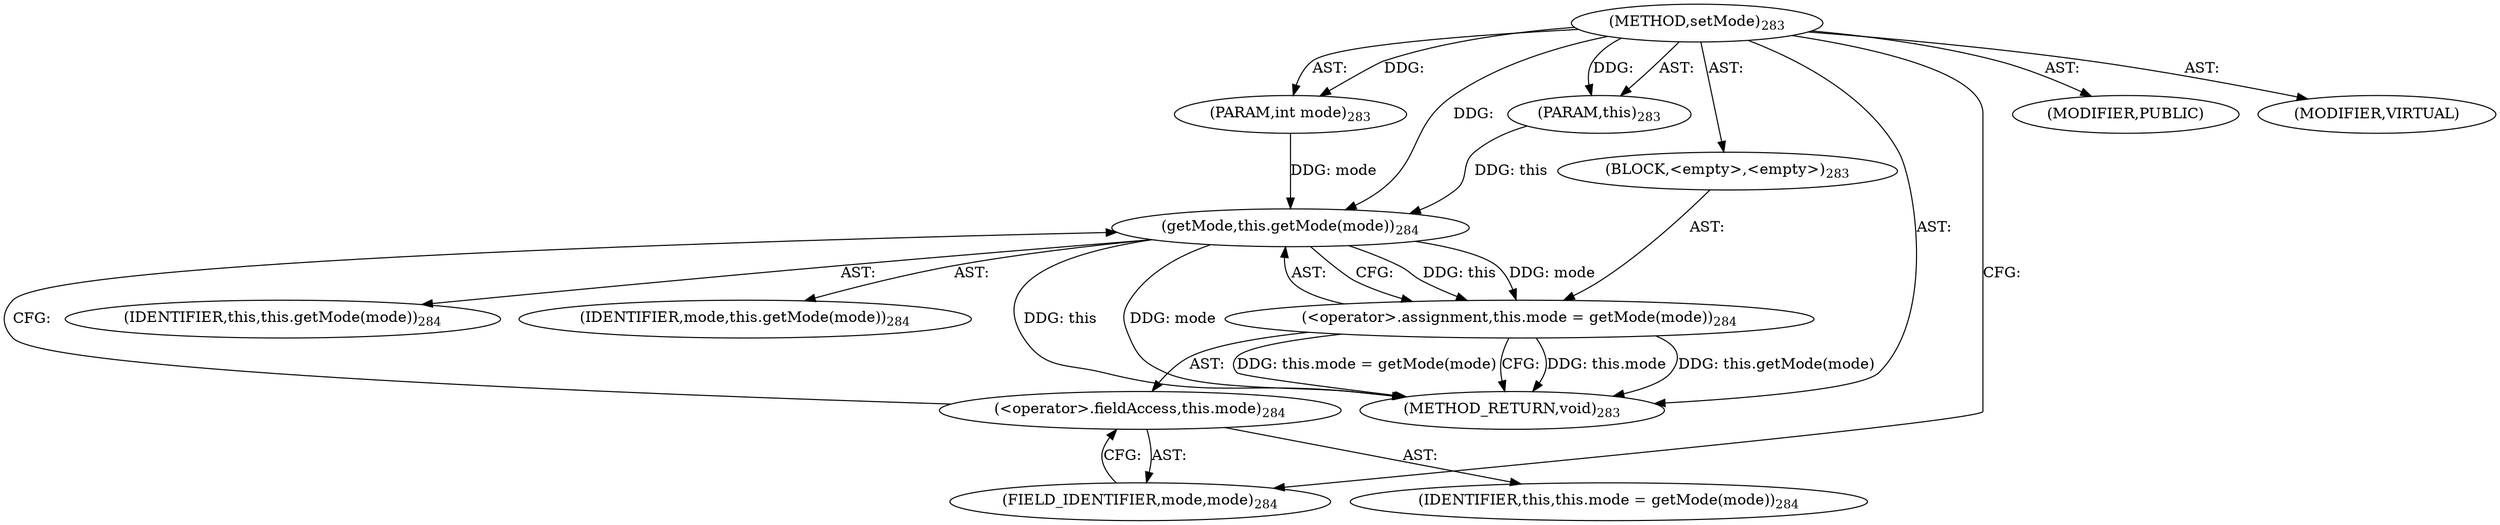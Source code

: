 digraph "setMode" {  
"111669149709" [label = <(METHOD,setMode)<SUB>283</SUB>> ]
"115964117000" [label = <(PARAM,this)<SUB>283</SUB>> ]
"115964117013" [label = <(PARAM,int mode)<SUB>283</SUB>> ]
"25769803795" [label = <(BLOCK,&lt;empty&gt;,&lt;empty&gt;)<SUB>283</SUB>> ]
"30064771169" [label = <(&lt;operator&gt;.assignment,this.mode = getMode(mode))<SUB>284</SUB>> ]
"30064771170" [label = <(&lt;operator&gt;.fieldAccess,this.mode)<SUB>284</SUB>> ]
"68719476748" [label = <(IDENTIFIER,this,this.mode = getMode(mode))<SUB>284</SUB>> ]
"55834574872" [label = <(FIELD_IDENTIFIER,mode,mode)<SUB>284</SUB>> ]
"30064771171" [label = <(getMode,this.getMode(mode))<SUB>284</SUB>> ]
"68719476749" [label = <(IDENTIFIER,this,this.getMode(mode))<SUB>284</SUB>> ]
"68719476821" [label = <(IDENTIFIER,mode,this.getMode(mode))<SUB>284</SUB>> ]
"133143986210" [label = <(MODIFIER,PUBLIC)> ]
"133143986211" [label = <(MODIFIER,VIRTUAL)> ]
"128849018893" [label = <(METHOD_RETURN,void)<SUB>283</SUB>> ]
  "111669149709" -> "115964117000"  [ label = "AST: "] 
  "111669149709" -> "115964117013"  [ label = "AST: "] 
  "111669149709" -> "25769803795"  [ label = "AST: "] 
  "111669149709" -> "133143986210"  [ label = "AST: "] 
  "111669149709" -> "133143986211"  [ label = "AST: "] 
  "111669149709" -> "128849018893"  [ label = "AST: "] 
  "25769803795" -> "30064771169"  [ label = "AST: "] 
  "30064771169" -> "30064771170"  [ label = "AST: "] 
  "30064771169" -> "30064771171"  [ label = "AST: "] 
  "30064771170" -> "68719476748"  [ label = "AST: "] 
  "30064771170" -> "55834574872"  [ label = "AST: "] 
  "30064771171" -> "68719476749"  [ label = "AST: "] 
  "30064771171" -> "68719476821"  [ label = "AST: "] 
  "30064771169" -> "128849018893"  [ label = "CFG: "] 
  "30064771170" -> "30064771171"  [ label = "CFG: "] 
  "30064771171" -> "30064771169"  [ label = "CFG: "] 
  "55834574872" -> "30064771170"  [ label = "CFG: "] 
  "111669149709" -> "55834574872"  [ label = "CFG: "] 
  "30064771169" -> "128849018893"  [ label = "DDG: this.mode"] 
  "30064771171" -> "128849018893"  [ label = "DDG: this"] 
  "30064771171" -> "128849018893"  [ label = "DDG: mode"] 
  "30064771169" -> "128849018893"  [ label = "DDG: this.getMode(mode)"] 
  "30064771169" -> "128849018893"  [ label = "DDG: this.mode = getMode(mode)"] 
  "111669149709" -> "115964117000"  [ label = "DDG: "] 
  "111669149709" -> "115964117013"  [ label = "DDG: "] 
  "30064771171" -> "30064771169"  [ label = "DDG: this"] 
  "30064771171" -> "30064771169"  [ label = "DDG: mode"] 
  "115964117000" -> "30064771171"  [ label = "DDG: this"] 
  "111669149709" -> "30064771171"  [ label = "DDG: "] 
  "115964117013" -> "30064771171"  [ label = "DDG: mode"] 
}
